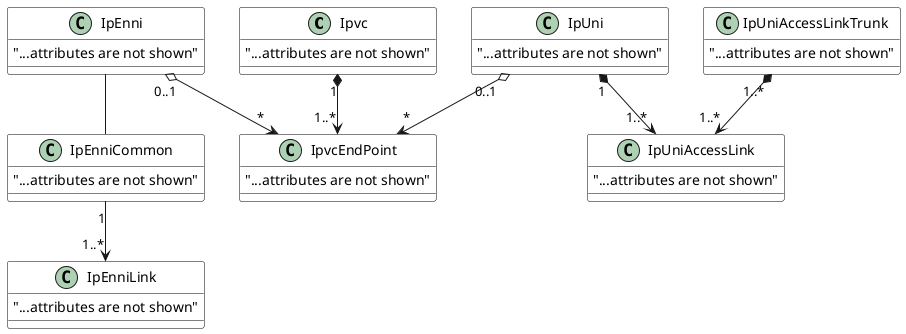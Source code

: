 @startuml
skinparam {
    ClassBackgroundColor White
    ClassBorderColor Black
}

class Ipvc {
    "...attributes are not shown"
}

class IpvcEndPoint {
    "...attributes are not shown"
}

class IpUni {
    "...attributes are not shown"
}

class IpUniAccessLink {
    "...attributes are not shown"
}

class IpUniAccessLinkTrunk {
    "...attributes are not shown"
}

class IpEnni {
    "...attributes are not shown"
}

class IpEnniLink {
    "...attributes are not shown"
}

class IpEnniCommon {
    "...attributes are not shown"
}

Ipvc "1" *-->"1..*" IpvcEndPoint
IpUni "0..1" o-->"*" IpvcEndPoint
IpEnni "0..1" o-->"*" IpvcEndPoint
IpUni "1" *-->"1..*" IpUniAccessLink
IpUniAccessLinkTrunk "1..*" *--> "1..*" IpUniAccessLink
IpEnni -- IpEnniCommon
IpEnniCommon "1" --> "1..*" IpEnniLink


@enduml